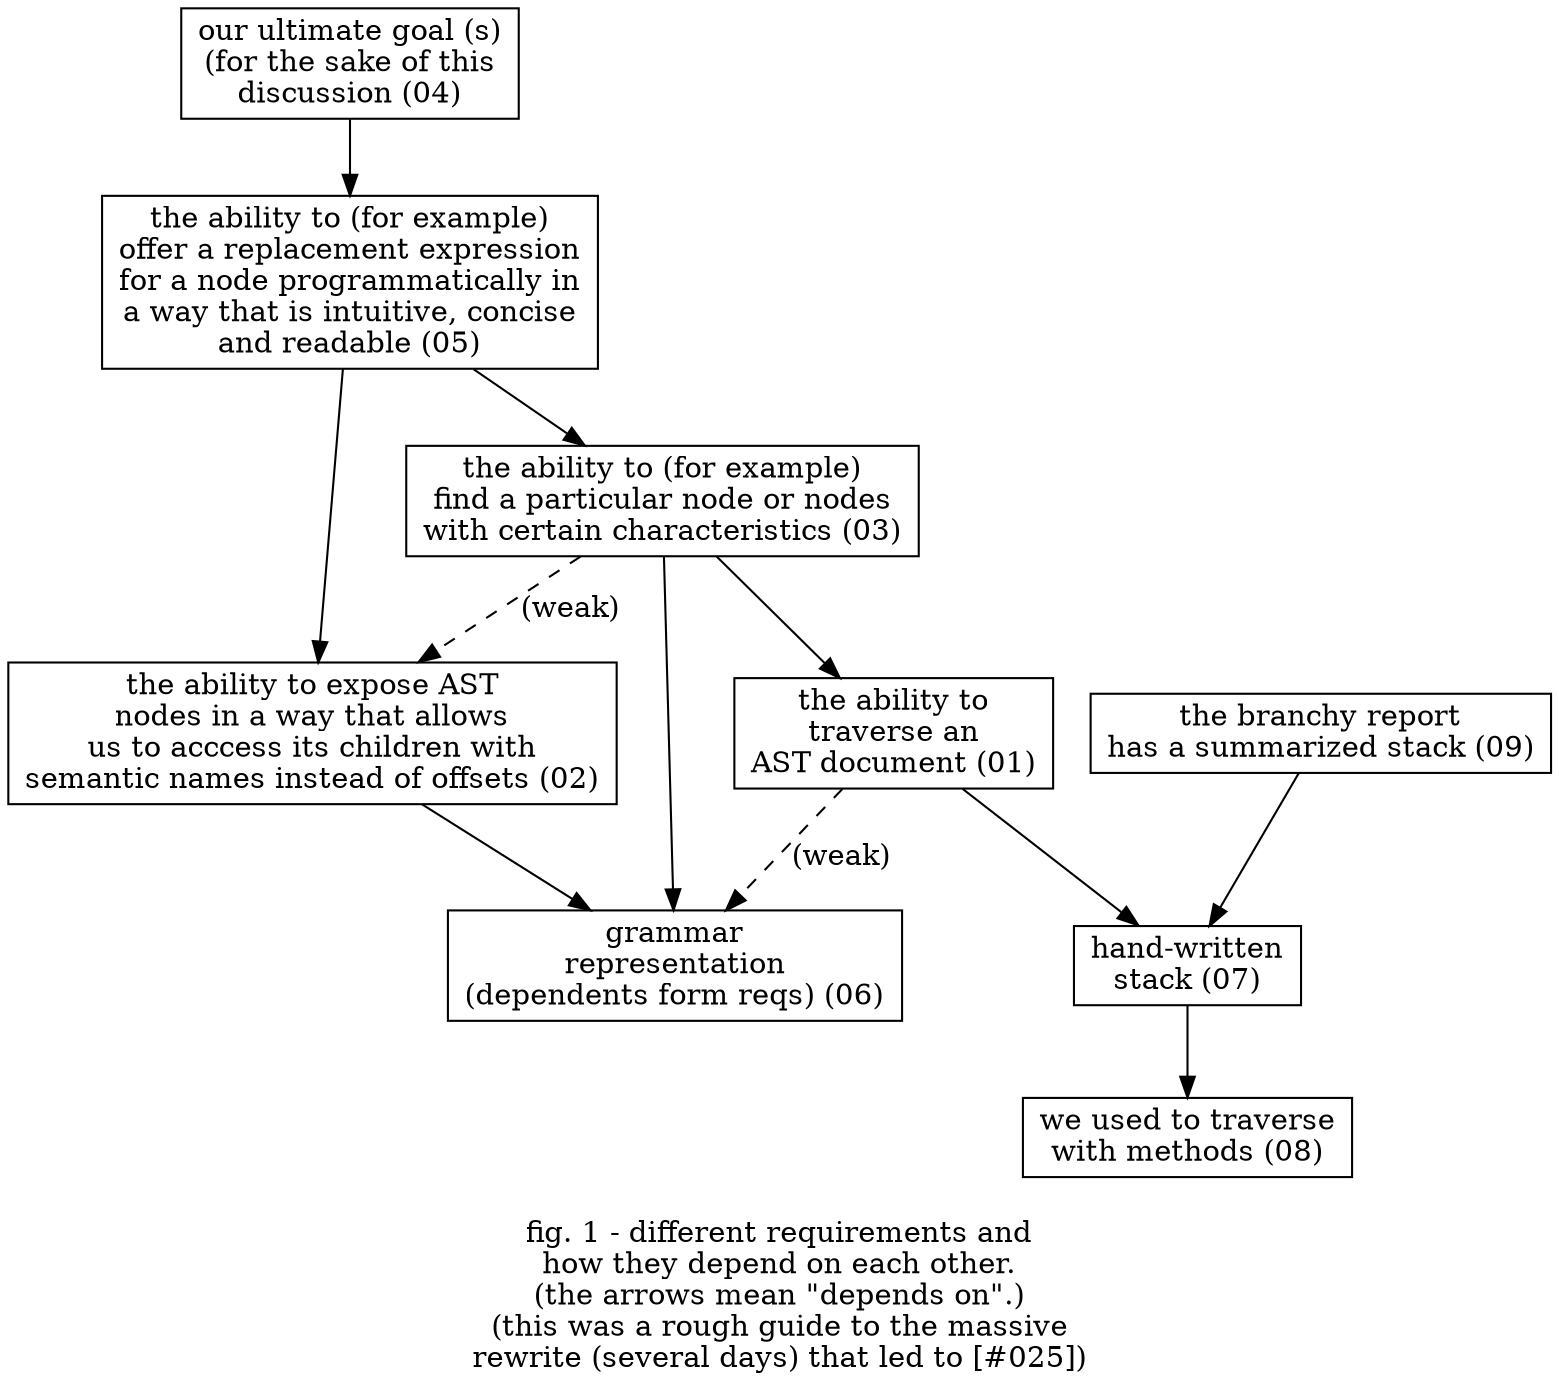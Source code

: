 digraph g {

node [shape=rect]

node001_traverse [label="the ability to\ntraverse an\nAST document (01)"]

node002_expose [label="the ability to expose AST
nodes in a way that allows
us to acccess its children with
semantic names instead of offsets (02)" ]

node003_find [label="the ability to (for example)
find a particular node or nodes
with certain characteristics (03)" ]

node004_goal [label="our ultimate goal (s)
(for the sake of this
discussion (04)" ]

node005_replace [label="the ability to (for example)
offer a replacement expression
for a node programmatically in
a way that is intuitive, concise
and readable (05)" ]

node006_grammar [label="grammar\nrepresentation\n(dependents form reqs) (06)"]

node007_hand_stack [label="hand-written\nstack (07)"]

node008_methods_past [label="we used to traverse\nwith methods (08)"]

node009_branchy [label="the branchy report\nhas a summarized stack (09)"]

node004_goal->node005_replace
node005_replace->node003_find
node005_replace->node002_expose
node003_find->node001_traverse
node003_find->node006_grammar
node003_find->node002_expose [style=dashed label="(weak)"]
node002_expose->node006_grammar
node001_traverse->node006_grammar [style=dashed label="(weak)"]
node001_traverse->node007_hand_stack
node007_hand_stack->node008_methods_past
node009_branchy->node007_hand_stack


label="
fig. 1 - different requirements and
how they depend on each other.
(the arrows mean \"depends on\".)
(this was a rough guide to the massive
rewrite (several days) that led to [#025])
"
}
